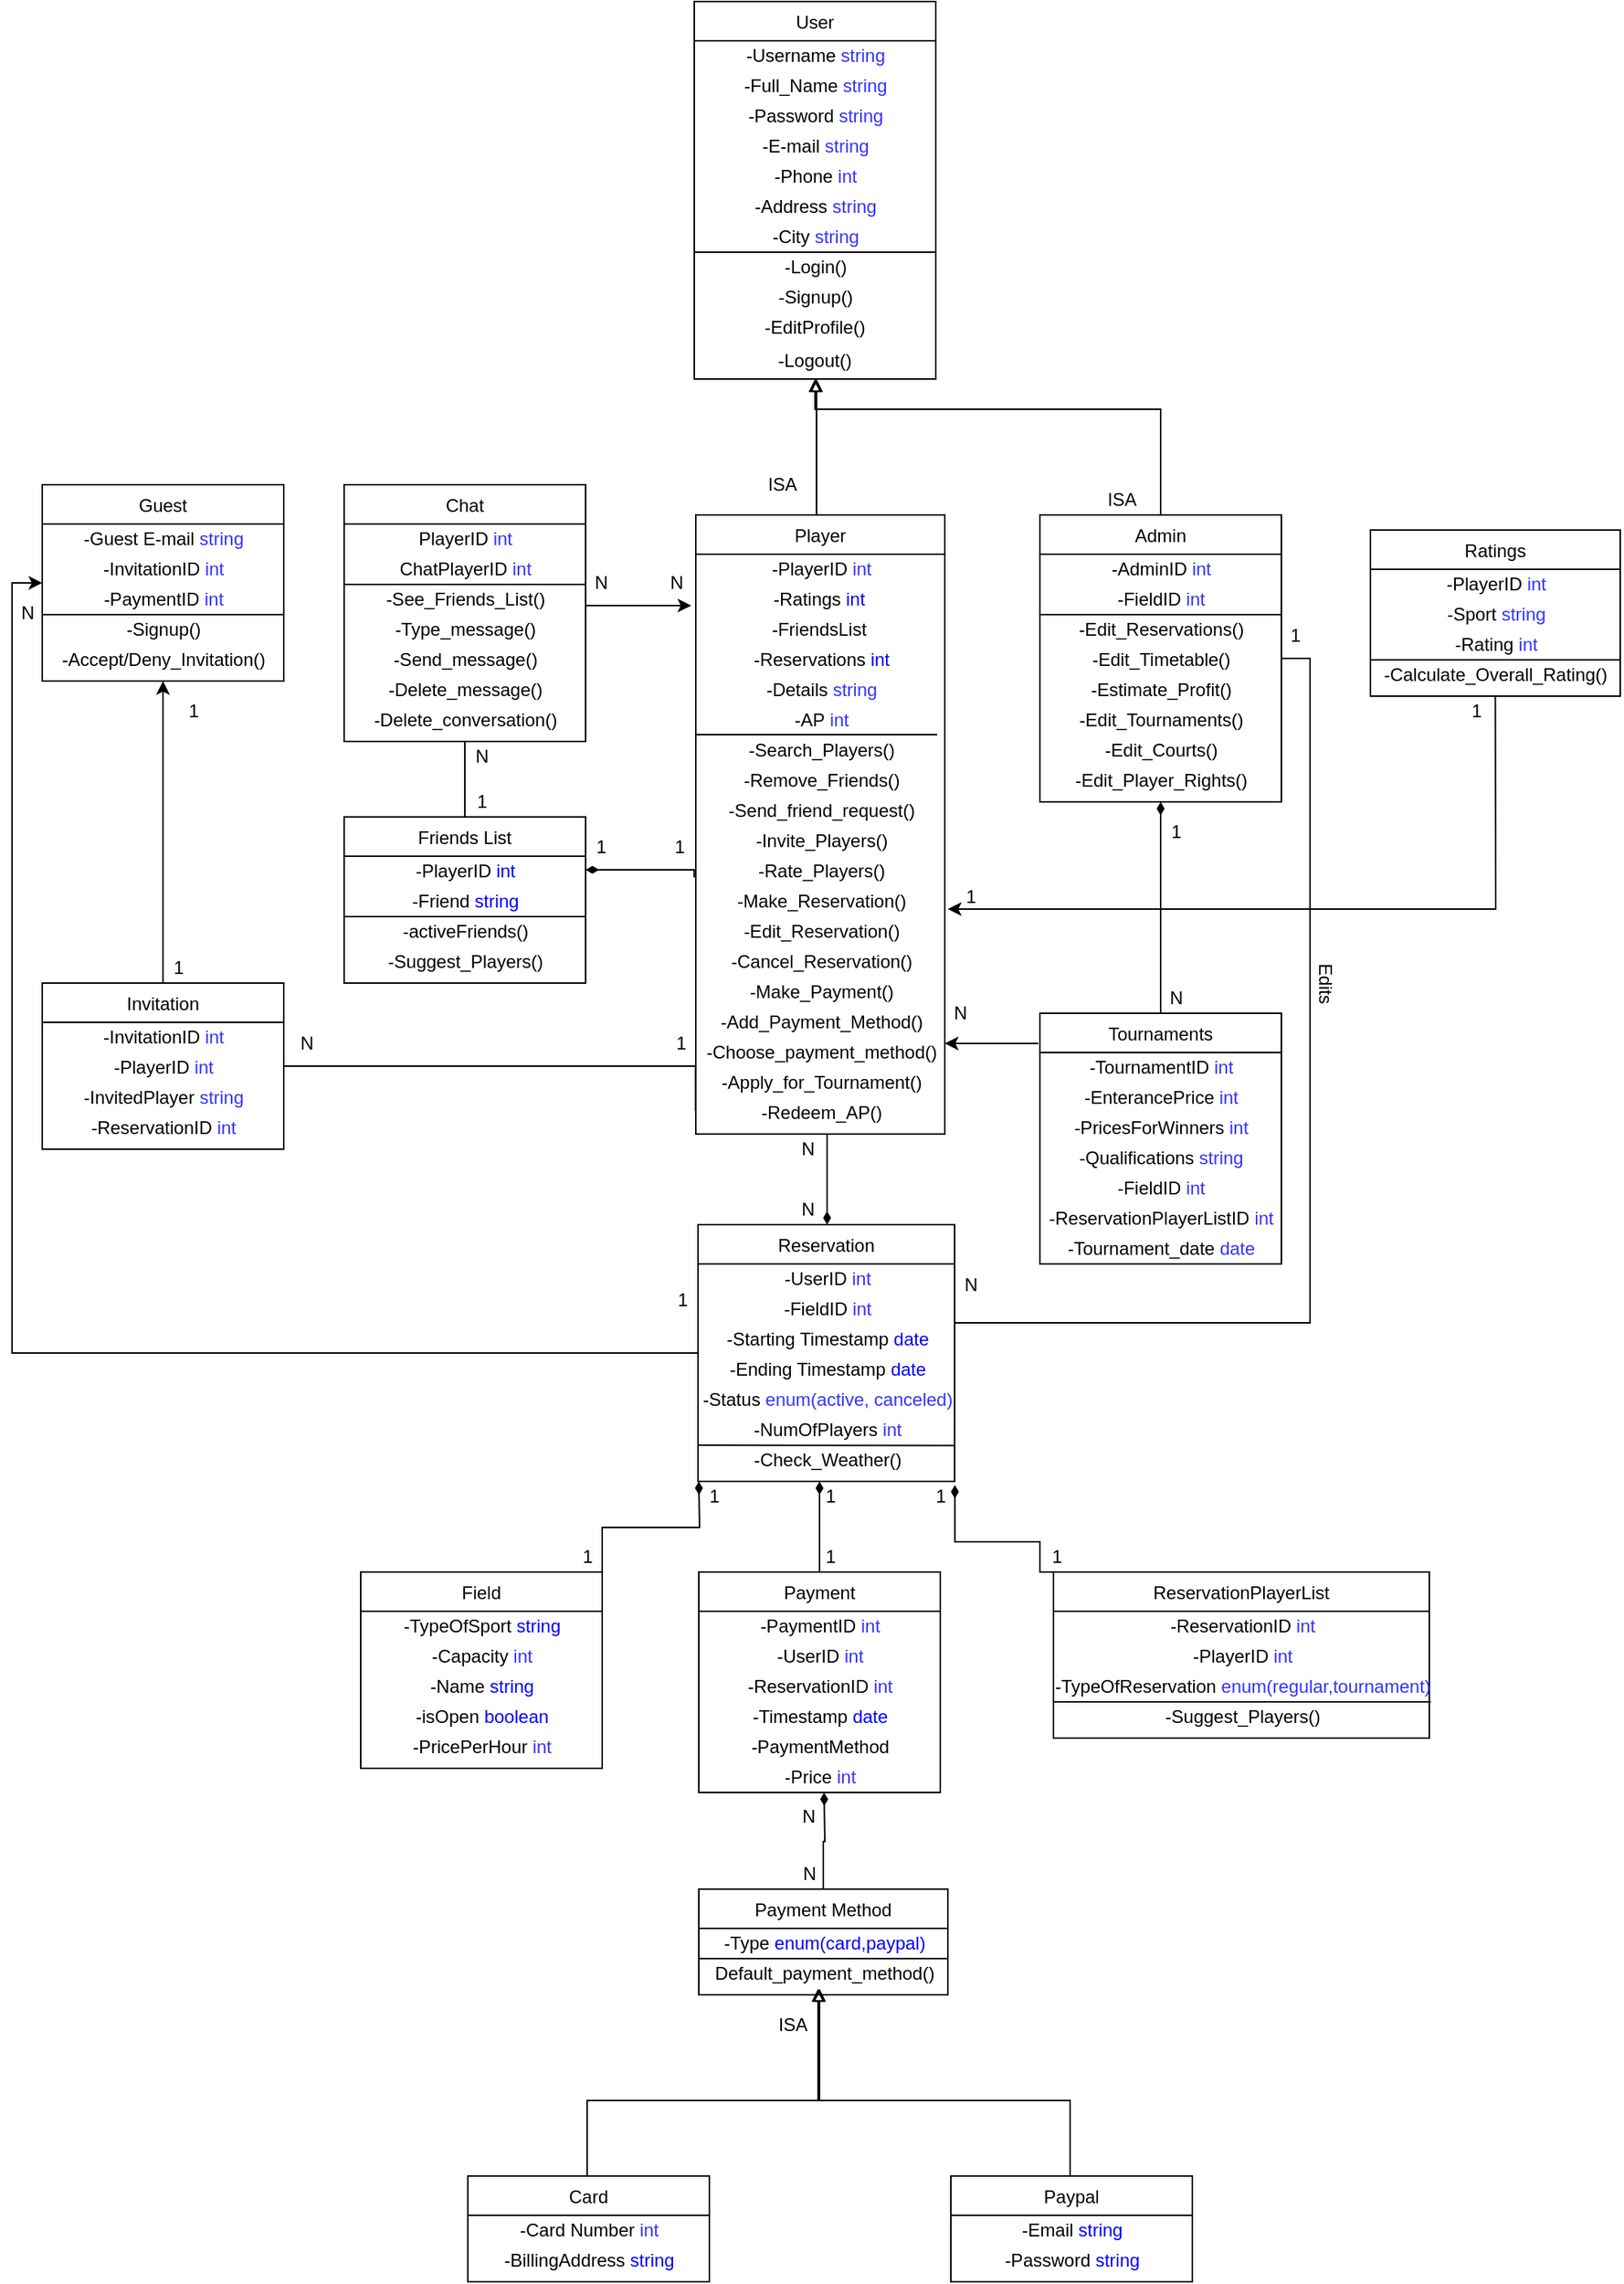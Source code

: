 <mxfile version="18.0.5" type="device"><diagram id="C5RBs43oDa-KdzZeNtuy" name="Page-1"><mxGraphModel dx="2307" dy="1287" grid="1" gridSize="10" guides="1" tooltips="1" connect="1" arrows="1" fold="1" page="1" pageScale="1" pageWidth="1200" pageHeight="1920" math="0" shadow="0"><root><mxCell id="WIyWlLk6GJQsqaUBKTNV-0"/><mxCell id="WIyWlLk6GJQsqaUBKTNV-1" parent="WIyWlLk6GJQsqaUBKTNV-0"/><mxCell id="k-MsnZE7PEdnJg5FTgNm-0" value="User" style="swimlane;fontStyle=0;align=center;verticalAlign=top;childLayout=stackLayout;horizontal=1;startSize=26;horizontalStack=0;resizeParent=1;resizeLast=0;collapsible=1;marginBottom=0;rounded=0;shadow=0;strokeWidth=1;" parent="WIyWlLk6GJQsqaUBKTNV-1" vertex="1"><mxGeometry x="542" y="40" width="160" height="250" as="geometry"><mxRectangle x="543" y="100" width="160" height="26" as="alternateBounds"/></mxGeometry></mxCell><mxCell id="yP_NnspiFAQarb530NTF-42" value="-Username &lt;font color=&quot;#3333ff&quot;&gt;string&lt;/font&gt;" style="text;html=1;align=center;verticalAlign=middle;resizable=0;points=[];autosize=1;strokeColor=none;fillColor=none;" parent="k-MsnZE7PEdnJg5FTgNm-0" vertex="1"><mxGeometry y="26" width="160" height="20" as="geometry"/></mxCell><mxCell id="EJ1Ns0ToYKYGJLM0cgNv-23" value="&lt;font color=&quot;#000000&quot;&gt;-Full_Name &lt;/font&gt;string" style="text;html=1;align=center;verticalAlign=middle;resizable=0;points=[];autosize=1;strokeColor=none;fillColor=none;fontColor=#3333FF;" vertex="1" parent="k-MsnZE7PEdnJg5FTgNm-0"><mxGeometry y="46" width="160" height="20" as="geometry"/></mxCell><mxCell id="yP_NnspiFAQarb530NTF-44" value="-Password&amp;nbsp;&lt;span style=&quot;color: rgb(51, 51, 255);&quot;&gt;string&lt;/span&gt;" style="text;html=1;align=center;verticalAlign=middle;resizable=0;points=[];autosize=1;strokeColor=none;fillColor=none;" parent="k-MsnZE7PEdnJg5FTgNm-0" vertex="1"><mxGeometry y="66" width="160" height="20" as="geometry"/></mxCell><mxCell id="yP_NnspiFAQarb530NTF-43" value="-E-mail&amp;nbsp;&lt;span style=&quot;color: rgb(51, 51, 255);&quot;&gt;string&lt;/span&gt;" style="text;html=1;align=center;verticalAlign=middle;resizable=0;points=[];autosize=1;strokeColor=none;fillColor=none;" parent="k-MsnZE7PEdnJg5FTgNm-0" vertex="1"><mxGeometry y="86" width="160" height="20" as="geometry"/></mxCell><mxCell id="yP_NnspiFAQarb530NTF-45" value="-Phone &lt;font color=&quot;#3333ff&quot;&gt;int&lt;/font&gt;" style="text;html=1;align=center;verticalAlign=middle;resizable=0;points=[];autosize=1;strokeColor=none;fillColor=none;" parent="k-MsnZE7PEdnJg5FTgNm-0" vertex="1"><mxGeometry y="106" width="160" height="20" as="geometry"/></mxCell><mxCell id="yP_NnspiFAQarb530NTF-46" value="-Address&amp;nbsp;&lt;span style=&quot;color: rgb(51, 51, 255);&quot;&gt;string&lt;/span&gt;" style="text;html=1;align=center;verticalAlign=middle;resizable=0;points=[];autosize=1;strokeColor=none;fillColor=none;" parent="k-MsnZE7PEdnJg5FTgNm-0" vertex="1"><mxGeometry y="126" width="160" height="20" as="geometry"/></mxCell><mxCell id="yP_NnspiFAQarb530NTF-47" value="-City&amp;nbsp;&lt;span style=&quot;color: rgb(51, 51, 255);&quot;&gt;string&lt;/span&gt;" style="text;html=1;align=center;verticalAlign=middle;resizable=0;points=[];autosize=1;strokeColor=none;fillColor=none;" parent="k-MsnZE7PEdnJg5FTgNm-0" vertex="1"><mxGeometry y="146" width="160" height="20" as="geometry"/></mxCell><mxCell id="wYmvCqD5lUUqNBaBH6pw-2" value="" style="endArrow=none;html=1;rounded=0;entryX=1;entryY=0.75;entryDx=0;entryDy=0;exitX=0;exitY=0.75;exitDx=0;exitDy=0;" parent="k-MsnZE7PEdnJg5FTgNm-0" edge="1"><mxGeometry width="50" height="50" relative="1" as="geometry"><mxPoint y="166" as="sourcePoint"/><mxPoint x="160" y="166" as="targetPoint"/></mxGeometry></mxCell><mxCell id="wYmvCqD5lUUqNBaBH6pw-4" value="-Login()" style="text;html=1;align=center;verticalAlign=middle;resizable=0;points=[];autosize=1;strokeColor=none;fillColor=none;fontColor=#000000;" parent="k-MsnZE7PEdnJg5FTgNm-0" vertex="1"><mxGeometry y="166" width="160" height="20" as="geometry"/></mxCell><mxCell id="wYmvCqD5lUUqNBaBH6pw-3" value="-Signup()" style="text;html=1;align=center;verticalAlign=middle;resizable=0;points=[];autosize=1;strokeColor=none;fillColor=none;" parent="k-MsnZE7PEdnJg5FTgNm-0" vertex="1"><mxGeometry y="186" width="160" height="20" as="geometry"/></mxCell><mxCell id="TNSP2HmYWBNq0mRCKPcZ-2" value="-EditProfile()" style="text;html=1;strokeColor=none;fillColor=none;align=center;verticalAlign=middle;whiteSpace=wrap;rounded=0;" parent="k-MsnZE7PEdnJg5FTgNm-0" vertex="1"><mxGeometry y="206" width="160" height="20" as="geometry"/></mxCell><mxCell id="TNSP2HmYWBNq0mRCKPcZ-0" value="-Logout()" style="text;html=1;strokeColor=none;fillColor=none;align=center;verticalAlign=middle;whiteSpace=wrap;rounded=0;" parent="k-MsnZE7PEdnJg5FTgNm-0" vertex="1"><mxGeometry y="226" width="160" height="24" as="geometry"/></mxCell><mxCell id="k-MsnZE7PEdnJg5FTgNm-18" style="edgeStyle=orthogonalEdgeStyle;rounded=0;orthogonalLoop=1;jettySize=auto;html=1;exitX=0.5;exitY=0;exitDx=0;exitDy=0;endArrow=block;endFill=0;" parent="WIyWlLk6GJQsqaUBKTNV-1" source="k-MsnZE7PEdnJg5FTgNm-6" edge="1"><mxGeometry relative="1" as="geometry"><Array as="points"><mxPoint x="850" y="310"/><mxPoint x="624" y="310"/></Array><mxPoint x="622" y="290" as="targetPoint"/></mxGeometry></mxCell><mxCell id="k-MsnZE7PEdnJg5FTgNm-6" value="Admin" style="swimlane;fontStyle=0;align=center;verticalAlign=top;childLayout=stackLayout;horizontal=1;startSize=26;horizontalStack=0;resizeParent=1;resizeLast=0;collapsible=1;marginBottom=0;rounded=0;shadow=0;strokeWidth=1;" parent="WIyWlLk6GJQsqaUBKTNV-1" vertex="1"><mxGeometry x="771" y="380" width="160" height="190" as="geometry"><mxRectangle x="130" y="380" width="160" height="26" as="alternateBounds"/></mxGeometry></mxCell><mxCell id="yP_NnspiFAQarb530NTF-66" value="-AdminID&amp;nbsp;&lt;span style=&quot;color: rgb(51, 51, 255);&quot;&gt;int&lt;/span&gt;" style="text;html=1;align=center;verticalAlign=middle;resizable=0;points=[];autosize=1;strokeColor=none;fillColor=none;" parent="k-MsnZE7PEdnJg5FTgNm-6" vertex="1"><mxGeometry y="26" width="160" height="20" as="geometry"/></mxCell><mxCell id="yP_NnspiFAQarb530NTF-51" value="-FieldID&amp;nbsp;&lt;span style=&quot;color: rgb(51, 51, 255);&quot;&gt;int&lt;/span&gt;" style="text;html=1;align=center;verticalAlign=middle;resizable=0;points=[];autosize=1;strokeColor=none;fillColor=none;" parent="k-MsnZE7PEdnJg5FTgNm-6" vertex="1"><mxGeometry y="46" width="160" height="20" as="geometry"/></mxCell><mxCell id="8N1jwDELdcc-juzOkwiX-27" value="" style="endArrow=none;html=1;rounded=0;entryX=1;entryY=0.75;entryDx=0;entryDy=0;exitX=0;exitY=0.75;exitDx=0;exitDy=0;" parent="k-MsnZE7PEdnJg5FTgNm-6" edge="1"><mxGeometry width="50" height="50" relative="1" as="geometry"><mxPoint y="66" as="sourcePoint"/><mxPoint x="160" y="66" as="targetPoint"/></mxGeometry></mxCell><mxCell id="8N1jwDELdcc-juzOkwiX-28" value="-Edit_Reservations()" style="text;html=1;align=center;verticalAlign=middle;resizable=0;points=[];autosize=1;strokeColor=none;fillColor=none;" parent="k-MsnZE7PEdnJg5FTgNm-6" vertex="1"><mxGeometry y="66" width="160" height="20" as="geometry"/></mxCell><mxCell id="8N1jwDELdcc-juzOkwiX-29" value="-Edit_Timetable()" style="text;html=1;align=center;verticalAlign=middle;resizable=0;points=[];autosize=1;strokeColor=none;fillColor=none;" parent="k-MsnZE7PEdnJg5FTgNm-6" vertex="1"><mxGeometry y="86" width="160" height="20" as="geometry"/></mxCell><mxCell id="8N1jwDELdcc-juzOkwiX-30" value="-Estimate_Profit()" style="text;html=1;align=center;verticalAlign=middle;resizable=0;points=[];autosize=1;strokeColor=none;fillColor=none;" parent="k-MsnZE7PEdnJg5FTgNm-6" vertex="1"><mxGeometry y="106" width="160" height="20" as="geometry"/></mxCell><mxCell id="8N1jwDELdcc-juzOkwiX-35" value="-Edit_Tournaments()" style="text;html=1;align=center;verticalAlign=middle;resizable=0;points=[];autosize=1;strokeColor=none;fillColor=none;" parent="k-MsnZE7PEdnJg5FTgNm-6" vertex="1"><mxGeometry y="126" width="160" height="20" as="geometry"/></mxCell><mxCell id="8N1jwDELdcc-juzOkwiX-36" value="-Edit_Courts()" style="text;html=1;align=center;verticalAlign=middle;resizable=0;points=[];autosize=1;strokeColor=none;fillColor=none;" parent="k-MsnZE7PEdnJg5FTgNm-6" vertex="1"><mxGeometry y="146" width="160" height="20" as="geometry"/></mxCell><mxCell id="8N1jwDELdcc-juzOkwiX-37" value="-Edit_Player_Rights()" style="text;html=1;align=center;verticalAlign=middle;resizable=0;points=[];autosize=1;strokeColor=none;fillColor=none;" parent="k-MsnZE7PEdnJg5FTgNm-6" vertex="1"><mxGeometry y="166" width="160" height="20" as="geometry"/></mxCell><mxCell id="k-MsnZE7PEdnJg5FTgNm-7" value="Guest" style="swimlane;fontStyle=0;align=center;verticalAlign=top;childLayout=stackLayout;horizontal=1;startSize=26;horizontalStack=0;resizeParent=1;resizeLast=0;collapsible=1;marginBottom=0;rounded=0;shadow=0;strokeWidth=1;" parent="WIyWlLk6GJQsqaUBKTNV-1" vertex="1"><mxGeometry x="110" y="360" width="160" height="130" as="geometry"><mxRectangle x="130" y="380" width="160" height="26" as="alternateBounds"/></mxGeometry></mxCell><mxCell id="yP_NnspiFAQarb530NTF-50" value="-Guest E-mail&amp;nbsp;&lt;span style=&quot;color: rgb(51, 51, 255);&quot;&gt;string&lt;/span&gt;" style="text;html=1;align=center;verticalAlign=middle;resizable=0;points=[];autosize=1;strokeColor=none;fillColor=none;" parent="k-MsnZE7PEdnJg5FTgNm-7" vertex="1"><mxGeometry y="26" width="160" height="20" as="geometry"/></mxCell><mxCell id="yP_NnspiFAQarb530NTF-8" value="-InvitationID&amp;nbsp;&lt;span style=&quot;color: rgb(51, 51, 255);&quot;&gt;int&lt;/span&gt;" style="text;html=1;align=center;verticalAlign=middle;resizable=0;points=[];autosize=1;strokeColor=none;fillColor=none;" parent="k-MsnZE7PEdnJg5FTgNm-7" vertex="1"><mxGeometry y="46" width="160" height="20" as="geometry"/></mxCell><mxCell id="8N1jwDELdcc-juzOkwiX-23" value="" style="endArrow=none;html=1;rounded=0;entryX=1;entryY=0.75;entryDx=0;entryDy=0;exitX=0;exitY=0.75;exitDx=0;exitDy=0;" parent="k-MsnZE7PEdnJg5FTgNm-7" edge="1"><mxGeometry width="50" height="50" relative="1" as="geometry"><mxPoint y="86" as="sourcePoint"/><mxPoint x="160" y="86" as="targetPoint"/></mxGeometry></mxCell><mxCell id="yP_NnspiFAQarb530NTF-9" value="-PaymentID&amp;nbsp;&lt;span style=&quot;color: rgb(51, 51, 255);&quot;&gt;int&lt;/span&gt;" style="text;html=1;align=center;verticalAlign=middle;resizable=0;points=[];autosize=1;strokeColor=none;fillColor=none;" parent="k-MsnZE7PEdnJg5FTgNm-7" vertex="1"><mxGeometry y="66" width="160" height="20" as="geometry"/></mxCell><mxCell id="8N1jwDELdcc-juzOkwiX-24" value="-Signup()" style="text;html=1;align=center;verticalAlign=middle;resizable=0;points=[];autosize=1;strokeColor=none;fillColor=none;" parent="k-MsnZE7PEdnJg5FTgNm-7" vertex="1"><mxGeometry y="86" width="160" height="20" as="geometry"/></mxCell><mxCell id="8N1jwDELdcc-juzOkwiX-25" value="-Accept/Deny_Invitation()" style="text;html=1;align=center;verticalAlign=middle;resizable=0;points=[];autosize=1;strokeColor=none;fillColor=none;" parent="k-MsnZE7PEdnJg5FTgNm-7" vertex="1"><mxGeometry y="106" width="160" height="20" as="geometry"/></mxCell><mxCell id="k-MsnZE7PEdnJg5FTgNm-17" style="edgeStyle=orthogonalEdgeStyle;rounded=0;orthogonalLoop=1;jettySize=auto;html=1;exitX=0.5;exitY=0;exitDx=0;exitDy=0;endArrow=block;endFill=0;" parent="WIyWlLk6GJQsqaUBKTNV-1" source="k-MsnZE7PEdnJg5FTgNm-8" edge="1"><mxGeometry relative="1" as="geometry"><mxPoint x="623" y="290" as="targetPoint"/><Array as="points"><mxPoint x="623" y="380"/></Array></mxGeometry></mxCell><mxCell id="YppdB2TCnbTvbDwxSE35-1" style="edgeStyle=orthogonalEdgeStyle;rounded=0;orthogonalLoop=1;jettySize=auto;html=1;exitX=0.5;exitY=1;exitDx=0;exitDy=0;endArrow=diamondThin;endFill=1;strokeWidth=1;" parent="WIyWlLk6GJQsqaUBKTNV-1" source="k-MsnZE7PEdnJg5FTgNm-8" target="k-MsnZE7PEdnJg5FTgNm-11" edge="1"><mxGeometry relative="1" as="geometry"><Array as="points"><mxPoint x="630" y="790"/></Array></mxGeometry></mxCell><mxCell id="k-MsnZE7PEdnJg5FTgNm-8" value="Player" style="swimlane;fontStyle=0;align=center;verticalAlign=top;childLayout=stackLayout;horizontal=1;startSize=26;horizontalStack=0;resizeParent=1;resizeLast=0;collapsible=1;marginBottom=0;rounded=0;shadow=0;strokeWidth=1;" parent="WIyWlLk6GJQsqaUBKTNV-1" vertex="1"><mxGeometry x="543" y="380" width="165" height="410" as="geometry"><mxRectangle x="130" y="380" width="160" height="26" as="alternateBounds"/></mxGeometry></mxCell><mxCell id="yP_NnspiFAQarb530NTF-48" value="-PlayerID&amp;nbsp;&lt;span style=&quot;color: rgb(51, 51, 255);&quot;&gt;int&lt;/span&gt;" style="text;html=1;align=center;verticalAlign=middle;resizable=0;points=[];autosize=1;strokeColor=none;fillColor=none;" parent="k-MsnZE7PEdnJg5FTgNm-8" vertex="1"><mxGeometry y="26" width="165" height="20" as="geometry"/></mxCell><mxCell id="yP_NnspiFAQarb530NTF-73" value="-Ratings &lt;font color=&quot;#0000ff&quot;&gt;int&amp;nbsp;&lt;/font&gt;" style="text;html=1;align=center;verticalAlign=middle;resizable=0;points=[];autosize=1;strokeColor=none;fillColor=none;" parent="k-MsnZE7PEdnJg5FTgNm-8" vertex="1"><mxGeometry y="46" width="165" height="20" as="geometry"/></mxCell><mxCell id="yP_NnspiFAQarb530NTF-74" value="-FriendsList&amp;nbsp;" style="text;html=1;align=center;verticalAlign=middle;resizable=0;points=[];autosize=1;strokeColor=none;fillColor=none;" parent="k-MsnZE7PEdnJg5FTgNm-8" vertex="1"><mxGeometry y="66" width="165" height="20" as="geometry"/></mxCell><mxCell id="yP_NnspiFAQarb530NTF-76" value="-Reservations &lt;font color=&quot;#0000ff&quot;&gt;int&lt;/font&gt;" style="text;html=1;align=center;verticalAlign=middle;resizable=0;points=[];autosize=1;strokeColor=none;fillColor=none;" parent="k-MsnZE7PEdnJg5FTgNm-8" vertex="1"><mxGeometry y="86" width="165" height="20" as="geometry"/></mxCell><mxCell id="EJ1Ns0ToYKYGJLM0cgNv-18" value="-Details &lt;font color=&quot;#3333ff&quot;&gt;string&lt;/font&gt;" style="text;html=1;align=center;verticalAlign=middle;resizable=0;points=[];autosize=1;strokeColor=none;fillColor=none;fontColor=#000000;" vertex="1" parent="k-MsnZE7PEdnJg5FTgNm-8"><mxGeometry y="106" width="165" height="20" as="geometry"/></mxCell><mxCell id="yP_NnspiFAQarb530NTF-75" value="-AP&amp;nbsp;&lt;span style=&quot;color: rgb(51, 51, 255);&quot;&gt;int&lt;/span&gt;" style="text;html=1;align=center;verticalAlign=middle;resizable=0;points=[];autosize=1;strokeColor=none;fillColor=none;" parent="k-MsnZE7PEdnJg5FTgNm-8" vertex="1"><mxGeometry y="126" width="165" height="20" as="geometry"/></mxCell><mxCell id="8N1jwDELdcc-juzOkwiX-4" value="" style="endArrow=none;html=1;rounded=0;entryX=1;entryY=0.75;entryDx=0;entryDy=0;exitX=0;exitY=0.75;exitDx=0;exitDy=0;" parent="k-MsnZE7PEdnJg5FTgNm-8" edge="1"><mxGeometry width="50" height="50" relative="1" as="geometry"><mxPoint y="145.49" as="sourcePoint"/><mxPoint x="160" y="145.49" as="targetPoint"/></mxGeometry></mxCell><mxCell id="8N1jwDELdcc-juzOkwiX-5" value="-Search_Players()" style="text;html=1;align=center;verticalAlign=middle;resizable=0;points=[];autosize=1;strokeColor=none;fillColor=none;" parent="k-MsnZE7PEdnJg5FTgNm-8" vertex="1"><mxGeometry y="146" width="165" height="20" as="geometry"/></mxCell><mxCell id="8N1jwDELdcc-juzOkwiX-7" value="-Remove_Friends()" style="text;html=1;align=center;verticalAlign=middle;resizable=0;points=[];autosize=1;strokeColor=none;fillColor=none;" parent="k-MsnZE7PEdnJg5FTgNm-8" vertex="1"><mxGeometry y="166" width="165" height="20" as="geometry"/></mxCell><mxCell id="EJ1Ns0ToYKYGJLM0cgNv-24" value="&lt;font color=&quot;#000000&quot;&gt;-Send_friend_request()&lt;/font&gt;" style="text;html=1;align=center;verticalAlign=middle;resizable=0;points=[];autosize=1;strokeColor=none;fillColor=none;fontColor=#3333FF;" vertex="1" parent="k-MsnZE7PEdnJg5FTgNm-8"><mxGeometry y="186" width="165" height="20" as="geometry"/></mxCell><mxCell id="8N1jwDELdcc-juzOkwiX-8" value="-Invite_Players()" style="text;html=1;align=center;verticalAlign=middle;resizable=0;points=[];autosize=1;strokeColor=none;fillColor=none;" parent="k-MsnZE7PEdnJg5FTgNm-8" vertex="1"><mxGeometry y="206" width="165" height="20" as="geometry"/></mxCell><mxCell id="8N1jwDELdcc-juzOkwiX-15" value="-Rate_Players()" style="text;html=1;align=center;verticalAlign=middle;resizable=0;points=[];autosize=1;strokeColor=none;fillColor=none;" parent="k-MsnZE7PEdnJg5FTgNm-8" vertex="1"><mxGeometry y="226" width="165" height="20" as="geometry"/></mxCell><mxCell id="8N1jwDELdcc-juzOkwiX-9" value="-Make_Reservation()" style="text;html=1;align=center;verticalAlign=middle;resizable=0;points=[];autosize=1;strokeColor=none;fillColor=none;" parent="k-MsnZE7PEdnJg5FTgNm-8" vertex="1"><mxGeometry y="246" width="165" height="20" as="geometry"/></mxCell><mxCell id="8N1jwDELdcc-juzOkwiX-13" value="-Edit_Reservation()" style="text;html=1;align=center;verticalAlign=middle;resizable=0;points=[];autosize=1;strokeColor=none;fillColor=none;" parent="k-MsnZE7PEdnJg5FTgNm-8" vertex="1"><mxGeometry y="266" width="165" height="20" as="geometry"/></mxCell><mxCell id="8N1jwDELdcc-juzOkwiX-14" value="-Cancel_Reservation()" style="text;html=1;align=center;verticalAlign=middle;resizable=0;points=[];autosize=1;strokeColor=none;fillColor=none;" parent="k-MsnZE7PEdnJg5FTgNm-8" vertex="1"><mxGeometry y="286" width="165" height="20" as="geometry"/></mxCell><mxCell id="8N1jwDELdcc-juzOkwiX-10" value="-Make_Payment()" style="text;html=1;align=center;verticalAlign=middle;resizable=0;points=[];autosize=1;strokeColor=none;fillColor=none;" parent="k-MsnZE7PEdnJg5FTgNm-8" vertex="1"><mxGeometry y="306" width="165" height="20" as="geometry"/></mxCell><mxCell id="8N1jwDELdcc-juzOkwiX-12" value="-Add_Payment_Method()" style="text;html=1;align=center;verticalAlign=middle;resizable=0;points=[];autosize=1;strokeColor=none;fillColor=none;" parent="k-MsnZE7PEdnJg5FTgNm-8" vertex="1"><mxGeometry y="326" width="165" height="20" as="geometry"/></mxCell><mxCell id="EJ1Ns0ToYKYGJLM0cgNv-17" value="-Choose_payment_method()" style="text;html=1;align=center;verticalAlign=middle;resizable=0;points=[];autosize=1;strokeColor=none;fillColor=none;fontColor=#000000;" vertex="1" parent="k-MsnZE7PEdnJg5FTgNm-8"><mxGeometry y="346" width="165" height="20" as="geometry"/></mxCell><mxCell id="8N1jwDELdcc-juzOkwiX-16" value="-Apply_for_Tournament()" style="text;html=1;align=center;verticalAlign=middle;resizable=0;points=[];autosize=1;strokeColor=none;fillColor=none;" parent="k-MsnZE7PEdnJg5FTgNm-8" vertex="1"><mxGeometry y="366" width="165" height="20" as="geometry"/></mxCell><mxCell id="8N1jwDELdcc-juzOkwiX-18" value="-Redeem_AP()" style="text;html=1;align=center;verticalAlign=middle;resizable=0;points=[];autosize=1;strokeColor=none;fillColor=none;" parent="k-MsnZE7PEdnJg5FTgNm-8" vertex="1"><mxGeometry y="386" width="165" height="20" as="geometry"/></mxCell><mxCell id="k-MsnZE7PEdnJg5FTgNm-22" style="edgeStyle=orthogonalEdgeStyle;rounded=0;orthogonalLoop=1;jettySize=auto;html=1;exitX=0.5;exitY=0;exitDx=0;exitDy=0;entryX=0.5;entryY=1;entryDx=0;entryDy=0;endArrow=diamondThin;endFill=1;" parent="WIyWlLk6GJQsqaUBKTNV-1" source="k-MsnZE7PEdnJg5FTgNm-10" edge="1"><mxGeometry relative="1" as="geometry"><mxPoint x="625.0" y="1020" as="targetPoint"/></mxGeometry></mxCell><mxCell id="k-MsnZE7PEdnJg5FTgNm-10" value="Payment" style="swimlane;fontStyle=0;align=center;verticalAlign=top;childLayout=stackLayout;horizontal=1;startSize=26;horizontalStack=0;resizeParent=1;resizeLast=0;collapsible=1;marginBottom=0;rounded=0;shadow=0;strokeWidth=1;" parent="WIyWlLk6GJQsqaUBKTNV-1" vertex="1"><mxGeometry x="545" y="1080" width="160" height="146" as="geometry"><mxRectangle x="130" y="380" width="160" height="26" as="alternateBounds"/></mxGeometry></mxCell><mxCell id="yP_NnspiFAQarb530NTF-26" value="-PaymentID&amp;nbsp;&lt;span style=&quot;color: rgb(51, 51, 255);&quot;&gt;int&lt;/span&gt;" style="text;html=1;align=center;verticalAlign=middle;resizable=0;points=[];autosize=1;strokeColor=none;fillColor=none;" parent="k-MsnZE7PEdnJg5FTgNm-10" vertex="1"><mxGeometry y="26" width="160" height="20" as="geometry"/></mxCell><mxCell id="yP_NnspiFAQarb530NTF-27" value="-UserID&amp;nbsp;&lt;span style=&quot;color: rgb(51, 51, 255);&quot;&gt;int&lt;/span&gt;" style="text;html=1;align=center;verticalAlign=middle;resizable=0;points=[];autosize=1;strokeColor=none;fillColor=none;" parent="k-MsnZE7PEdnJg5FTgNm-10" vertex="1"><mxGeometry y="46" width="160" height="20" as="geometry"/></mxCell><mxCell id="yP_NnspiFAQarb530NTF-28" value="-ReservationID&amp;nbsp;&lt;span style=&quot;color: rgb(51, 51, 255);&quot;&gt;int&lt;/span&gt;" style="text;html=1;align=center;verticalAlign=middle;resizable=0;points=[];autosize=1;strokeColor=none;fillColor=none;" parent="k-MsnZE7PEdnJg5FTgNm-10" vertex="1"><mxGeometry y="66" width="160" height="20" as="geometry"/></mxCell><mxCell id="yP_NnspiFAQarb530NTF-29" value="-Timestamp &lt;font color=&quot;#0000ff&quot;&gt;date&lt;/font&gt;" style="text;html=1;align=center;verticalAlign=middle;resizable=0;points=[];autosize=1;strokeColor=none;fillColor=none;" parent="k-MsnZE7PEdnJg5FTgNm-10" vertex="1"><mxGeometry y="86" width="160" height="20" as="geometry"/></mxCell><mxCell id="yP_NnspiFAQarb530NTF-30" value="-PaymentMethod" style="text;html=1;align=center;verticalAlign=middle;resizable=0;points=[];autosize=1;strokeColor=none;fillColor=none;" parent="k-MsnZE7PEdnJg5FTgNm-10" vertex="1"><mxGeometry y="106" width="160" height="20" as="geometry"/></mxCell><mxCell id="yP_NnspiFAQarb530NTF-31" value="-Price&amp;nbsp;&lt;span style=&quot;color: rgb(51, 51, 255);&quot;&gt;int&lt;/span&gt;" style="text;html=1;align=center;verticalAlign=middle;resizable=0;points=[];autosize=1;strokeColor=none;fillColor=none;" parent="k-MsnZE7PEdnJg5FTgNm-10" vertex="1"><mxGeometry y="126" width="160" height="20" as="geometry"/></mxCell><mxCell id="k-MsnZE7PEdnJg5FTgNm-52" style="edgeStyle=orthogonalEdgeStyle;rounded=0;orthogonalLoop=1;jettySize=auto;html=1;exitX=1;exitY=0.5;exitDx=0;exitDy=0;entryX=1;entryY=0.5;entryDx=0;entryDy=0;endArrow=none;endFill=0;" parent="WIyWlLk6GJQsqaUBKTNV-1" source="k-MsnZE7PEdnJg5FTgNm-11" target="k-MsnZE7PEdnJg5FTgNm-6" edge="1"><mxGeometry relative="1" as="geometry"><Array as="points"><mxPoint x="950" y="915"/><mxPoint x="950" y="475"/></Array></mxGeometry></mxCell><mxCell id="k-MsnZE7PEdnJg5FTgNm-55" style="edgeStyle=orthogonalEdgeStyle;rounded=0;orthogonalLoop=1;jettySize=auto;html=1;exitX=0;exitY=0.5;exitDx=0;exitDy=0;entryX=0;entryY=0.5;entryDx=0;entryDy=0;" parent="WIyWlLk6GJQsqaUBKTNV-1" source="k-MsnZE7PEdnJg5FTgNm-11" target="k-MsnZE7PEdnJg5FTgNm-7" edge="1"><mxGeometry relative="1" as="geometry"/></mxCell><mxCell id="k-MsnZE7PEdnJg5FTgNm-11" value="Reservation" style="swimlane;fontStyle=0;align=center;verticalAlign=top;childLayout=stackLayout;horizontal=1;startSize=26;horizontalStack=0;resizeParent=1;resizeLast=0;collapsible=1;marginBottom=0;rounded=0;shadow=0;strokeWidth=1;" parent="WIyWlLk6GJQsqaUBKTNV-1" vertex="1"><mxGeometry x="544.5" y="850" width="170" height="170" as="geometry"><mxRectangle x="130" y="380" width="160" height="26" as="alternateBounds"/></mxGeometry></mxCell><mxCell id="yP_NnspiFAQarb530NTF-11" value="-UserID&amp;nbsp;&lt;span style=&quot;color: rgb(51, 51, 255);&quot;&gt;int&lt;/span&gt;" style="text;html=1;align=center;verticalAlign=middle;resizable=0;points=[];autosize=1;strokeColor=none;fillColor=none;" parent="k-MsnZE7PEdnJg5FTgNm-11" vertex="1"><mxGeometry y="26" width="170" height="20" as="geometry"/></mxCell><mxCell id="yP_NnspiFAQarb530NTF-12" value="-FieldID&amp;nbsp;&lt;span style=&quot;color: rgb(51, 51, 255);&quot;&gt;int&lt;/span&gt;" style="text;html=1;align=center;verticalAlign=middle;resizable=0;points=[];autosize=1;strokeColor=none;fillColor=none;" parent="k-MsnZE7PEdnJg5FTgNm-11" vertex="1"><mxGeometry y="46" width="170" height="20" as="geometry"/></mxCell><mxCell id="yP_NnspiFAQarb530NTF-13" value="-Starting Timestamp &lt;font color=&quot;#0000ff&quot;&gt;date&lt;/font&gt;" style="text;html=1;align=center;verticalAlign=middle;resizable=0;points=[];autosize=1;strokeColor=none;fillColor=none;" parent="k-MsnZE7PEdnJg5FTgNm-11" vertex="1"><mxGeometry y="66" width="170" height="20" as="geometry"/></mxCell><mxCell id="yP_NnspiFAQarb530NTF-14" value="-Ending Timestamp &lt;font color=&quot;#0000ff&quot;&gt;date&lt;/font&gt;" style="text;html=1;align=center;verticalAlign=middle;resizable=0;points=[];autosize=1;strokeColor=none;fillColor=none;" parent="k-MsnZE7PEdnJg5FTgNm-11" vertex="1"><mxGeometry y="86" width="170" height="20" as="geometry"/></mxCell><mxCell id="yP_NnspiFAQarb530NTF-15" value="-Status &lt;font color=&quot;#3333ff&quot;&gt;enum(active, canceled)&lt;/font&gt;" style="text;html=1;align=center;verticalAlign=middle;resizable=0;points=[];autosize=1;strokeColor=none;fillColor=none;" parent="k-MsnZE7PEdnJg5FTgNm-11" vertex="1"><mxGeometry y="106" width="170" height="20" as="geometry"/></mxCell><mxCell id="8N1jwDELdcc-juzOkwiX-38" value="" style="endArrow=none;html=1;rounded=0;entryX=0.997;entryY=1.014;entryDx=0;entryDy=0;exitX=0;exitY=0.75;exitDx=0;exitDy=0;entryPerimeter=0;" parent="k-MsnZE7PEdnJg5FTgNm-11" edge="1" target="yP_NnspiFAQarb530NTF-16"><mxGeometry width="50" height="50" relative="1" as="geometry"><mxPoint y="146" as="sourcePoint"/><mxPoint x="160" y="146" as="targetPoint"/></mxGeometry></mxCell><mxCell id="yP_NnspiFAQarb530NTF-16" value="-NumOfPlayers&amp;nbsp;&lt;span style=&quot;color: rgb(51, 51, 255);&quot;&gt;int&lt;/span&gt;" style="text;html=1;align=center;verticalAlign=middle;resizable=0;points=[];autosize=1;strokeColor=none;fillColor=none;" parent="k-MsnZE7PEdnJg5FTgNm-11" vertex="1"><mxGeometry y="126" width="170" height="20" as="geometry"/></mxCell><mxCell id="8N1jwDELdcc-juzOkwiX-39" value="-Check_Weather()" style="text;html=1;align=center;verticalAlign=middle;resizable=0;points=[];autosize=1;strokeColor=none;fillColor=none;" parent="k-MsnZE7PEdnJg5FTgNm-11" vertex="1"><mxGeometry y="146" width="170" height="20" as="geometry"/></mxCell><mxCell id="k-MsnZE7PEdnJg5FTgNm-41" style="edgeStyle=orthogonalEdgeStyle;rounded=0;orthogonalLoop=1;jettySize=auto;html=1;exitX=1;exitY=0;exitDx=0;exitDy=0;entryX=0;entryY=1;entryDx=0;entryDy=0;endArrow=diamondThin;endFill=1;strokeWidth=1;" parent="WIyWlLk6GJQsqaUBKTNV-1" source="k-MsnZE7PEdnJg5FTgNm-12" edge="1"><mxGeometry relative="1" as="geometry"><mxPoint x="545.0" y="1020" as="targetPoint"/></mxGeometry></mxCell><mxCell id="k-MsnZE7PEdnJg5FTgNm-12" value="Field" style="swimlane;fontStyle=0;align=center;verticalAlign=top;childLayout=stackLayout;horizontal=1;startSize=26;horizontalStack=0;resizeParent=1;resizeLast=0;collapsible=1;marginBottom=0;rounded=0;shadow=0;strokeWidth=1;" parent="WIyWlLk6GJQsqaUBKTNV-1" vertex="1"><mxGeometry x="321" y="1080" width="160" height="130" as="geometry"><mxRectangle x="130" y="380" width="160" height="26" as="alternateBounds"/></mxGeometry></mxCell><mxCell id="yP_NnspiFAQarb530NTF-17" value="-TypeOfSport&amp;nbsp;&lt;font color=&quot;#0000ff&quot;&gt;string&lt;/font&gt;" style="text;html=1;align=center;verticalAlign=middle;resizable=0;points=[];autosize=1;strokeColor=none;fillColor=none;" parent="k-MsnZE7PEdnJg5FTgNm-12" vertex="1"><mxGeometry y="26" width="160" height="20" as="geometry"/></mxCell><mxCell id="yP_NnspiFAQarb530NTF-18" value="-Capacity&amp;nbsp;&lt;span style=&quot;color: rgb(51, 51, 255);&quot;&gt;int&lt;/span&gt;" style="text;html=1;align=center;verticalAlign=middle;resizable=0;points=[];autosize=1;strokeColor=none;fillColor=none;" parent="k-MsnZE7PEdnJg5FTgNm-12" vertex="1"><mxGeometry y="46" width="160" height="20" as="geometry"/></mxCell><mxCell id="yP_NnspiFAQarb530NTF-19" value="-Name &lt;font color=&quot;#0000ff&quot;&gt;string&lt;/font&gt;" style="text;html=1;align=center;verticalAlign=middle;resizable=0;points=[];autosize=1;strokeColor=none;fillColor=none;" parent="k-MsnZE7PEdnJg5FTgNm-12" vertex="1"><mxGeometry y="66" width="160" height="20" as="geometry"/></mxCell><mxCell id="yP_NnspiFAQarb530NTF-20" value="-isOpen &lt;font color=&quot;#0000ff&quot;&gt;boolean&lt;/font&gt;" style="text;html=1;align=center;verticalAlign=middle;resizable=0;points=[];autosize=1;strokeColor=none;fillColor=none;" parent="k-MsnZE7PEdnJg5FTgNm-12" vertex="1"><mxGeometry y="86" width="160" height="20" as="geometry"/></mxCell><mxCell id="yP_NnspiFAQarb530NTF-21" value="-PricePerHour&amp;nbsp;&lt;span style=&quot;color: rgb(51, 51, 255);&quot;&gt;int&lt;/span&gt;" style="text;html=1;align=center;verticalAlign=middle;resizable=0;points=[];autosize=1;strokeColor=none;fillColor=none;" parent="k-MsnZE7PEdnJg5FTgNm-12" vertex="1"><mxGeometry y="106" width="160" height="20" as="geometry"/></mxCell><mxCell id="k-MsnZE7PEdnJg5FTgNm-64" style="edgeStyle=orthogonalEdgeStyle;rounded=0;orthogonalLoop=1;jettySize=auto;html=1;exitX=0;exitY=0;exitDx=0;exitDy=0;entryX=1.001;entryY=1.321;entryDx=0;entryDy=0;endArrow=diamondThin;endFill=1;entryPerimeter=0;" parent="WIyWlLk6GJQsqaUBKTNV-1" source="k-MsnZE7PEdnJg5FTgNm-13" target="8N1jwDELdcc-juzOkwiX-39" edge="1"><mxGeometry relative="1" as="geometry"><Array as="points"><mxPoint x="771" y="1060"/><mxPoint x="715" y="1060"/></Array><mxPoint x="705.0" y="1020" as="targetPoint"/></mxGeometry></mxCell><mxCell id="k-MsnZE7PEdnJg5FTgNm-13" value="ReservationPlayerList" style="swimlane;fontStyle=0;align=center;verticalAlign=top;childLayout=stackLayout;horizontal=1;startSize=26;horizontalStack=0;resizeParent=1;resizeLast=0;collapsible=1;marginBottom=0;rounded=0;shadow=0;strokeWidth=1;" parent="WIyWlLk6GJQsqaUBKTNV-1" vertex="1"><mxGeometry x="780" y="1080" width="249" height="110" as="geometry"><mxRectangle x="130" y="380" width="160" height="26" as="alternateBounds"/></mxGeometry></mxCell><mxCell id="yP_NnspiFAQarb530NTF-63" value="-ReservationID&amp;nbsp;&lt;span style=&quot;color: rgb(51, 51, 255);&quot;&gt;int&lt;/span&gt;" style="text;html=1;align=center;verticalAlign=middle;resizable=0;points=[];autosize=1;strokeColor=none;fillColor=none;" parent="k-MsnZE7PEdnJg5FTgNm-13" vertex="1"><mxGeometry y="26" width="249" height="20" as="geometry"/></mxCell><mxCell id="TNSP2HmYWBNq0mRCKPcZ-23" value="" style="endArrow=none;html=1;rounded=0;fontColor=#000000;" parent="k-MsnZE7PEdnJg5FTgNm-13" edge="1"><mxGeometry width="50" height="50" relative="1" as="geometry"><mxPoint x="160" y="86" as="sourcePoint"/><mxPoint x="250" y="86" as="targetPoint"/></mxGeometry></mxCell><mxCell id="yP_NnspiFAQarb530NTF-64" value="-PlayerID&amp;nbsp;&lt;span style=&quot;color: rgb(51, 51, 255);&quot;&gt;int&lt;/span&gt;" style="text;html=1;align=center;verticalAlign=middle;resizable=0;points=[];autosize=1;strokeColor=none;fillColor=none;" parent="k-MsnZE7PEdnJg5FTgNm-13" vertex="1"><mxGeometry y="46" width="249" height="20" as="geometry"/></mxCell><mxCell id="yP_NnspiFAQarb530NTF-65" value="-TypeOfReservation &lt;font color=&quot;#3333ff&quot;&gt;enum(regular,tournament)&lt;/font&gt;" style="text;html=1;align=center;verticalAlign=middle;resizable=0;points=[];autosize=1;strokeColor=none;fillColor=none;" parent="k-MsnZE7PEdnJg5FTgNm-13" vertex="1"><mxGeometry y="66" width="249" height="20" as="geometry"/></mxCell><mxCell id="8N1jwDELdcc-juzOkwiX-22" value="" style="endArrow=none;html=1;rounded=0;entryX=1;entryY=0.75;entryDx=0;entryDy=0;exitX=0;exitY=0.75;exitDx=0;exitDy=0;" parent="k-MsnZE7PEdnJg5FTgNm-13" edge="1"><mxGeometry width="50" height="50" relative="1" as="geometry"><mxPoint y="86" as="sourcePoint"/><mxPoint x="160" y="86" as="targetPoint"/></mxGeometry></mxCell><mxCell id="8N1jwDELdcc-juzOkwiX-21" value="-Suggest_Players()" style="text;html=1;align=center;verticalAlign=middle;resizable=0;points=[];autosize=1;strokeColor=none;fillColor=none;" parent="k-MsnZE7PEdnJg5FTgNm-13" vertex="1"><mxGeometry y="86" width="249" height="20" as="geometry"/></mxCell><mxCell id="k-MsnZE7PEdnJg5FTgNm-35" style="edgeStyle=orthogonalEdgeStyle;rounded=0;orthogonalLoop=1;jettySize=auto;html=1;exitX=0.5;exitY=0;exitDx=0;exitDy=0;entryX=0.5;entryY=1;entryDx=0;entryDy=0;" parent="WIyWlLk6GJQsqaUBKTNV-1" source="k-MsnZE7PEdnJg5FTgNm-14" target="k-MsnZE7PEdnJg5FTgNm-7" edge="1"><mxGeometry relative="1" as="geometry"/></mxCell><mxCell id="k-MsnZE7PEdnJg5FTgNm-36" style="edgeStyle=orthogonalEdgeStyle;rounded=0;orthogonalLoop=1;jettySize=auto;html=1;exitX=1;exitY=0;exitDx=0;exitDy=0;entryX=-0.001;entryY=0.425;entryDx=0;entryDy=0;endArrow=none;endFill=0;entryPerimeter=0;" parent="WIyWlLk6GJQsqaUBKTNV-1" source="k-MsnZE7PEdnJg5FTgNm-14" target="8N1jwDELdcc-juzOkwiX-18" edge="1"><mxGeometry relative="1" as="geometry"><Array as="points"><mxPoint x="270" y="745"/><mxPoint x="543" y="745"/></Array></mxGeometry></mxCell><mxCell id="k-MsnZE7PEdnJg5FTgNm-14" value="Invitation" style="swimlane;fontStyle=0;align=center;verticalAlign=top;childLayout=stackLayout;horizontal=1;startSize=26;horizontalStack=0;resizeParent=1;resizeLast=0;collapsible=1;marginBottom=0;rounded=0;shadow=0;strokeWidth=1;" parent="WIyWlLk6GJQsqaUBKTNV-1" vertex="1"><mxGeometry x="110" y="690" width="160" height="110" as="geometry"><mxRectangle x="130" y="380" width="160" height="26" as="alternateBounds"/></mxGeometry></mxCell><mxCell id="yP_NnspiFAQarb530NTF-55" value="-InvitationID&amp;nbsp;&lt;span style=&quot;color: rgb(51, 51, 255);&quot;&gt;int&lt;/span&gt;" style="text;html=1;align=center;verticalAlign=middle;resizable=0;points=[];autosize=1;strokeColor=none;fillColor=none;" parent="k-MsnZE7PEdnJg5FTgNm-14" vertex="1"><mxGeometry y="26" width="160" height="20" as="geometry"/></mxCell><mxCell id="yP_NnspiFAQarb530NTF-22" value="-PlayerID&amp;nbsp;&lt;span style=&quot;color: rgb(51, 51, 255);&quot;&gt;int&lt;/span&gt;" style="text;html=1;align=center;verticalAlign=middle;resizable=0;points=[];autosize=1;strokeColor=none;fillColor=none;" parent="k-MsnZE7PEdnJg5FTgNm-14" vertex="1"><mxGeometry y="46" width="160" height="20" as="geometry"/></mxCell><mxCell id="yP_NnspiFAQarb530NTF-56" value="-InvitedPlayer&amp;nbsp;&lt;span style=&quot;color: rgb(51, 51, 255);&quot;&gt;string&lt;/span&gt;" style="text;html=1;align=center;verticalAlign=middle;resizable=0;points=[];autosize=1;strokeColor=none;fillColor=none;" parent="k-MsnZE7PEdnJg5FTgNm-14" vertex="1"><mxGeometry y="66" width="160" height="20" as="geometry"/></mxCell><mxCell id="yP_NnspiFAQarb530NTF-23" value="-ReservationID&amp;nbsp;&lt;span style=&quot;color: rgb(51, 51, 255);&quot;&gt;int&lt;/span&gt;" style="text;html=1;align=center;verticalAlign=middle;resizable=0;points=[];autosize=1;strokeColor=none;fillColor=none;" parent="k-MsnZE7PEdnJg5FTgNm-14" vertex="1"><mxGeometry y="86" width="160" height="20" as="geometry"/></mxCell><mxCell id="k-MsnZE7PEdnJg5FTgNm-20" value="ISA" style="text;html=1;align=center;verticalAlign=middle;resizable=0;points=[];autosize=1;strokeColor=none;fillColor=none;" parent="WIyWlLk6GJQsqaUBKTNV-1" vertex="1"><mxGeometry x="585" y="350" width="30" height="20" as="geometry"/></mxCell><mxCell id="k-MsnZE7PEdnJg5FTgNm-21" value="ISA" style="text;html=1;align=center;verticalAlign=middle;resizable=0;points=[];autosize=1;strokeColor=none;fillColor=none;" parent="WIyWlLk6GJQsqaUBKTNV-1" vertex="1"><mxGeometry x="810" y="360" width="30" height="20" as="geometry"/></mxCell><mxCell id="k-MsnZE7PEdnJg5FTgNm-26" value="1" style="text;html=1;align=center;verticalAlign=middle;resizable=0;points=[];autosize=1;strokeColor=none;fillColor=none;" parent="WIyWlLk6GJQsqaUBKTNV-1" vertex="1"><mxGeometry x="622" y="1020" width="20" height="20" as="geometry"/></mxCell><mxCell id="k-MsnZE7PEdnJg5FTgNm-27" value="1" style="text;html=1;align=center;verticalAlign=middle;resizable=0;points=[];autosize=1;strokeColor=none;fillColor=none;" parent="WIyWlLk6GJQsqaUBKTNV-1" vertex="1"><mxGeometry x="622" y="1060" width="20" height="20" as="geometry"/></mxCell><mxCell id="k-MsnZE7PEdnJg5FTgNm-28" value="1" style="text;html=1;align=center;verticalAlign=middle;resizable=0;points=[];autosize=1;strokeColor=none;fillColor=none;" parent="WIyWlLk6GJQsqaUBKTNV-1" vertex="1"><mxGeometry x="772" y="1060" width="20" height="20" as="geometry"/></mxCell><mxCell id="k-MsnZE7PEdnJg5FTgNm-29" value="1" style="text;html=1;align=center;verticalAlign=middle;resizable=0;points=[];autosize=1;strokeColor=none;fillColor=none;rotation=0;" parent="WIyWlLk6GJQsqaUBKTNV-1" vertex="1"><mxGeometry x="694.5" y="1020" width="20" height="20" as="geometry"/></mxCell><mxCell id="k-MsnZE7PEdnJg5FTgNm-30" value="1" style="text;html=1;align=center;verticalAlign=middle;resizable=0;points=[];autosize=1;strokeColor=none;fillColor=none;" parent="WIyWlLk6GJQsqaUBKTNV-1" vertex="1"><mxGeometry x="461" y="1060" width="20" height="20" as="geometry"/></mxCell><mxCell id="k-MsnZE7PEdnJg5FTgNm-31" value="1" style="text;html=1;align=center;verticalAlign=middle;resizable=0;points=[];autosize=1;strokeColor=none;fillColor=none;" parent="WIyWlLk6GJQsqaUBKTNV-1" vertex="1"><mxGeometry x="545" y="1020" width="20" height="20" as="geometry"/></mxCell><mxCell id="k-MsnZE7PEdnJg5FTgNm-33" value="N" style="text;html=1;align=center;verticalAlign=middle;resizable=0;points=[];autosize=1;strokeColor=none;fillColor=none;" parent="WIyWlLk6GJQsqaUBKTNV-1" vertex="1"><mxGeometry x="606.75" y="790" width="20" height="20" as="geometry"/></mxCell><mxCell id="k-MsnZE7PEdnJg5FTgNm-34" value="Ν" style="text;html=1;align=center;verticalAlign=middle;resizable=0;points=[];autosize=1;strokeColor=none;fillColor=none;" parent="WIyWlLk6GJQsqaUBKTNV-1" vertex="1"><mxGeometry x="606.75" y="830" width="20" height="20" as="geometry"/></mxCell><mxCell id="k-MsnZE7PEdnJg5FTgNm-37" value="1" style="text;html=1;align=center;verticalAlign=middle;resizable=0;points=[];autosize=1;strokeColor=none;fillColor=none;" parent="WIyWlLk6GJQsqaUBKTNV-1" vertex="1"><mxGeometry x="190" y="670" width="20" height="20" as="geometry"/></mxCell><mxCell id="k-MsnZE7PEdnJg5FTgNm-38" value="1" style="text;html=1;align=center;verticalAlign=middle;resizable=0;points=[];autosize=1;strokeColor=none;fillColor=none;" parent="WIyWlLk6GJQsqaUBKTNV-1" vertex="1"><mxGeometry x="200" y="500" width="20" height="20" as="geometry"/></mxCell><mxCell id="k-MsnZE7PEdnJg5FTgNm-39" value="1" style="text;html=1;align=center;verticalAlign=middle;resizable=0;points=[];autosize=1;strokeColor=none;fillColor=none;" parent="WIyWlLk6GJQsqaUBKTNV-1" vertex="1"><mxGeometry x="523" y="720" width="20" height="20" as="geometry"/></mxCell><mxCell id="k-MsnZE7PEdnJg5FTgNm-40" value="N" style="text;html=1;align=center;verticalAlign=middle;resizable=0;points=[];autosize=1;strokeColor=none;fillColor=none;" parent="WIyWlLk6GJQsqaUBKTNV-1" vertex="1"><mxGeometry x="275" y="720" width="20" height="20" as="geometry"/></mxCell><mxCell id="k-MsnZE7PEdnJg5FTgNm-45" style="edgeStyle=orthogonalEdgeStyle;rounded=0;orthogonalLoop=1;jettySize=auto;html=1;" parent="WIyWlLk6GJQsqaUBKTNV-1" target="k-MsnZE7PEdnJg5FTgNm-8" edge="1"><mxGeometry relative="1" as="geometry"><mxPoint x="770" y="730" as="sourcePoint"/><mxPoint x="710" y="510" as="targetPoint"/><Array as="points"><mxPoint x="770" y="730"/></Array></mxGeometry></mxCell><mxCell id="k-MsnZE7PEdnJg5FTgNm-48" style="edgeStyle=orthogonalEdgeStyle;rounded=0;orthogonalLoop=1;jettySize=auto;html=1;exitX=0.5;exitY=0;exitDx=0;exitDy=0;entryX=0.5;entryY=1;entryDx=0;entryDy=0;endArrow=diamondThin;endFill=1;" parent="WIyWlLk6GJQsqaUBKTNV-1" source="k-MsnZE7PEdnJg5FTgNm-43" target="k-MsnZE7PEdnJg5FTgNm-6" edge="1"><mxGeometry relative="1" as="geometry"/></mxCell><mxCell id="k-MsnZE7PEdnJg5FTgNm-43" value="Tournaments" style="swimlane;fontStyle=0;align=center;verticalAlign=top;childLayout=stackLayout;horizontal=1;startSize=26;horizontalStack=0;resizeParent=1;resizeLast=0;collapsible=1;marginBottom=0;rounded=0;shadow=0;strokeWidth=1;" parent="WIyWlLk6GJQsqaUBKTNV-1" vertex="1"><mxGeometry x="771" y="710" width="160" height="166" as="geometry"><mxRectangle x="130" y="380" width="160" height="26" as="alternateBounds"/></mxGeometry></mxCell><mxCell id="yP_NnspiFAQarb530NTF-57" value="-TournamentID&amp;nbsp;&lt;span style=&quot;color: rgb(51, 51, 255);&quot;&gt;int&lt;/span&gt;" style="text;html=1;align=center;verticalAlign=middle;resizable=0;points=[];autosize=1;strokeColor=none;fillColor=none;" parent="k-MsnZE7PEdnJg5FTgNm-43" vertex="1"><mxGeometry y="26" width="160" height="20" as="geometry"/></mxCell><mxCell id="yP_NnspiFAQarb530NTF-58" value="-EnterancePrice&amp;nbsp;&lt;span style=&quot;color: rgb(51, 51, 255);&quot;&gt;int&lt;/span&gt;" style="text;html=1;align=center;verticalAlign=middle;resizable=0;points=[];autosize=1;strokeColor=none;fillColor=none;" parent="k-MsnZE7PEdnJg5FTgNm-43" vertex="1"><mxGeometry y="46" width="160" height="20" as="geometry"/></mxCell><mxCell id="yP_NnspiFAQarb530NTF-59" value="-PricesForWinners&amp;nbsp;&lt;span style=&quot;color: rgb(51, 51, 255);&quot;&gt;int&lt;/span&gt;" style="text;html=1;align=center;verticalAlign=middle;resizable=0;points=[];autosize=1;strokeColor=none;fillColor=none;" parent="k-MsnZE7PEdnJg5FTgNm-43" vertex="1"><mxGeometry y="66" width="160" height="20" as="geometry"/></mxCell><mxCell id="yP_NnspiFAQarb530NTF-60" value="-Qualifications&amp;nbsp;&lt;span style=&quot;color: rgb(51, 51, 255);&quot;&gt;string&lt;/span&gt;" style="text;html=1;align=center;verticalAlign=middle;resizable=0;points=[];autosize=1;strokeColor=none;fillColor=none;" parent="k-MsnZE7PEdnJg5FTgNm-43" vertex="1"><mxGeometry y="86" width="160" height="20" as="geometry"/></mxCell><mxCell id="yP_NnspiFAQarb530NTF-61" value="-FieldID&amp;nbsp;&lt;span style=&quot;color: rgb(51, 51, 255);&quot;&gt;int&lt;/span&gt;" style="text;html=1;align=center;verticalAlign=middle;resizable=0;points=[];autosize=1;strokeColor=none;fillColor=none;" parent="k-MsnZE7PEdnJg5FTgNm-43" vertex="1"><mxGeometry y="106" width="160" height="20" as="geometry"/></mxCell><mxCell id="yP_NnspiFAQarb530NTF-62" value="-ReservationPlayerListID&amp;nbsp;&lt;span style=&quot;color: rgb(51, 51, 255);&quot;&gt;int&lt;/span&gt;" style="text;html=1;align=center;verticalAlign=middle;resizable=0;points=[];autosize=1;strokeColor=none;fillColor=none;" parent="k-MsnZE7PEdnJg5FTgNm-43" vertex="1"><mxGeometry y="126" width="160" height="20" as="geometry"/></mxCell><mxCell id="EJ1Ns0ToYKYGJLM0cgNv-16" value="-Tournament_date &lt;font color=&quot;#3333ff&quot;&gt;date&lt;/font&gt;" style="text;html=1;align=center;verticalAlign=middle;resizable=0;points=[];autosize=1;strokeColor=none;fillColor=none;fontColor=#000000;" vertex="1" parent="k-MsnZE7PEdnJg5FTgNm-43"><mxGeometry y="146" width="160" height="20" as="geometry"/></mxCell><mxCell id="k-MsnZE7PEdnJg5FTgNm-46" value="N" style="text;html=1;align=center;verticalAlign=middle;resizable=0;points=[];autosize=1;strokeColor=none;fillColor=none;" parent="WIyWlLk6GJQsqaUBKTNV-1" vertex="1"><mxGeometry x="708" y="700" width="20" height="20" as="geometry"/></mxCell><mxCell id="k-MsnZE7PEdnJg5FTgNm-49" value="Ν" style="text;html=1;align=center;verticalAlign=middle;resizable=0;points=[];autosize=1;strokeColor=none;fillColor=none;" parent="WIyWlLk6GJQsqaUBKTNV-1" vertex="1"><mxGeometry x="851" y="690" width="20" height="20" as="geometry"/></mxCell><mxCell id="k-MsnZE7PEdnJg5FTgNm-50" value="1" style="text;html=1;align=center;verticalAlign=middle;resizable=0;points=[];autosize=1;strokeColor=none;fillColor=none;" parent="WIyWlLk6GJQsqaUBKTNV-1" vertex="1"><mxGeometry x="851" y="580" width="20" height="20" as="geometry"/></mxCell><mxCell id="k-MsnZE7PEdnJg5FTgNm-53" value="1" style="text;html=1;align=center;verticalAlign=middle;resizable=0;points=[];autosize=1;strokeColor=none;fillColor=none;" parent="WIyWlLk6GJQsqaUBKTNV-1" vertex="1"><mxGeometry x="930" y="450" width="20" height="20" as="geometry"/></mxCell><mxCell id="k-MsnZE7PEdnJg5FTgNm-54" value="N" style="text;html=1;align=center;verticalAlign=middle;resizable=0;points=[];autosize=1;strokeColor=none;fillColor=none;" parent="WIyWlLk6GJQsqaUBKTNV-1" vertex="1"><mxGeometry x="714.5" y="880" width="20" height="20" as="geometry"/></mxCell><mxCell id="k-MsnZE7PEdnJg5FTgNm-56" value="1" style="text;html=1;align=center;verticalAlign=middle;resizable=0;points=[];autosize=1;strokeColor=none;fillColor=none;" parent="WIyWlLk6GJQsqaUBKTNV-1" vertex="1"><mxGeometry x="523.5" y="890" width="20" height="20" as="geometry"/></mxCell><mxCell id="k-MsnZE7PEdnJg5FTgNm-59" value="N" style="text;html=1;align=center;verticalAlign=middle;resizable=0;points=[];autosize=1;strokeColor=none;fillColor=none;" parent="WIyWlLk6GJQsqaUBKTNV-1" vertex="1"><mxGeometry x="90" y="435" width="20" height="20" as="geometry"/></mxCell><mxCell id="YppdB2TCnbTvbDwxSE35-4" value="Edits" style="text;html=1;align=center;verticalAlign=middle;resizable=0;points=[];autosize=1;strokeColor=none;fillColor=none;rotation=90;" parent="WIyWlLk6GJQsqaUBKTNV-1" vertex="1"><mxGeometry x="940" y="680" width="40" height="20" as="geometry"/></mxCell><mxCell id="yP_NnspiFAQarb530NTF-10" value="Friends List" style="swimlane;fontStyle=0;align=center;verticalAlign=top;childLayout=stackLayout;horizontal=1;startSize=26;horizontalStack=0;resizeParent=1;resizeLast=0;collapsible=1;marginBottom=0;rounded=0;shadow=0;strokeWidth=1;" parent="WIyWlLk6GJQsqaUBKTNV-1" vertex="1"><mxGeometry x="310" y="580" width="160" height="110" as="geometry"><mxRectangle x="130" y="380" width="160" height="26" as="alternateBounds"/></mxGeometry></mxCell><mxCell id="yP_NnspiFAQarb530NTF-68" value="-PlayerID &lt;font color=&quot;#0000ff&quot;&gt;int&lt;/font&gt;" style="text;html=1;align=center;verticalAlign=middle;resizable=0;points=[];autosize=1;strokeColor=none;fillColor=none;" parent="yP_NnspiFAQarb530NTF-10" vertex="1"><mxGeometry y="26" width="160" height="20" as="geometry"/></mxCell><mxCell id="yP_NnspiFAQarb530NTF-70" value="-Friend &lt;font color=&quot;#0000ff&quot;&gt;string&lt;/font&gt;" style="text;html=1;align=center;verticalAlign=middle;resizable=0;points=[];autosize=1;strokeColor=none;fillColor=none;" parent="yP_NnspiFAQarb530NTF-10" vertex="1"><mxGeometry y="46" width="160" height="20" as="geometry"/></mxCell><mxCell id="EJ1Ns0ToYKYGJLM0cgNv-1" value="" style="endArrow=none;html=1;rounded=0;fontColor=#0000FF;" edge="1" parent="yP_NnspiFAQarb530NTF-10"><mxGeometry width="50" height="50" relative="1" as="geometry"><mxPoint y="66" as="sourcePoint"/><mxPoint x="160" y="66" as="targetPoint"/></mxGeometry></mxCell><mxCell id="EJ1Ns0ToYKYGJLM0cgNv-2" value="-activeFriends()" style="text;html=1;align=center;verticalAlign=middle;resizable=0;points=[];autosize=1;strokeColor=none;fillColor=none;" vertex="1" parent="yP_NnspiFAQarb530NTF-10"><mxGeometry y="66" width="160" height="20" as="geometry"/></mxCell><mxCell id="EJ1Ns0ToYKYGJLM0cgNv-4" value="-Suggest_Players()" style="text;html=1;align=center;verticalAlign=middle;resizable=0;points=[];autosize=1;strokeColor=none;fillColor=none;" vertex="1" parent="yP_NnspiFAQarb530NTF-10"><mxGeometry y="86" width="160" height="20" as="geometry"/></mxCell><mxCell id="yP_NnspiFAQarb530NTF-32" value="Payment Method" style="swimlane;fontStyle=0;align=center;verticalAlign=top;childLayout=stackLayout;horizontal=1;startSize=26;horizontalStack=0;resizeParent=1;resizeLast=0;collapsible=1;marginBottom=0;rounded=0;shadow=0;strokeWidth=1;" parent="WIyWlLk6GJQsqaUBKTNV-1" vertex="1"><mxGeometry x="545" y="1290" width="165" height="70" as="geometry"><mxRectangle x="130" y="380" width="160" height="26" as="alternateBounds"/></mxGeometry></mxCell><mxCell id="yP_NnspiFAQarb530NTF-53" value="-Type &lt;font color=&quot;#0000ff&quot;&gt;enum(card,paypal)&lt;/font&gt;" style="text;html=1;align=center;verticalAlign=middle;resizable=0;points=[];autosize=1;strokeColor=none;fillColor=none;" parent="yP_NnspiFAQarb530NTF-32" vertex="1"><mxGeometry y="26" width="165" height="20" as="geometry"/></mxCell><mxCell id="EJ1Ns0ToYKYGJLM0cgNv-13" value="" style="endArrow=none;html=1;rounded=0;fontColor=#0000FF;" edge="1" parent="yP_NnspiFAQarb530NTF-32"><mxGeometry width="50" height="50" relative="1" as="geometry"><mxPoint y="46" as="sourcePoint"/><mxPoint x="165.5" y="46" as="targetPoint"/></mxGeometry></mxCell><mxCell id="TNSP2HmYWBNq0mRCKPcZ-21" value="&lt;font color=&quot;#000000&quot;&gt;Default_payment_method()&lt;/font&gt;" style="text;html=1;align=center;verticalAlign=middle;resizable=0;points=[];autosize=1;strokeColor=none;fillColor=none;fontColor=#0000FF;" parent="yP_NnspiFAQarb530NTF-32" vertex="1"><mxGeometry y="46" width="165" height="20" as="geometry"/></mxCell><mxCell id="yP_NnspiFAQarb530NTF-33" style="edgeStyle=orthogonalEdgeStyle;rounded=0;orthogonalLoop=1;jettySize=auto;html=1;endArrow=diamondThin;endFill=1;exitX=0.5;exitY=0;exitDx=0;exitDy=0;" parent="WIyWlLk6GJQsqaUBKTNV-1" source="yP_NnspiFAQarb530NTF-32" edge="1"><mxGeometry relative="1" as="geometry"><mxPoint x="624" y="1260" as="sourcePoint"/><mxPoint x="628" y="1226" as="targetPoint"/></mxGeometry></mxCell><mxCell id="yP_NnspiFAQarb530NTF-67" value="Ratings" style="swimlane;fontStyle=0;align=center;verticalAlign=top;childLayout=stackLayout;horizontal=1;startSize=26;horizontalStack=0;resizeParent=1;resizeLast=0;collapsible=1;marginBottom=0;rounded=0;shadow=0;strokeWidth=1;" parent="WIyWlLk6GJQsqaUBKTNV-1" vertex="1"><mxGeometry x="990" y="390" width="165.5" height="110" as="geometry"><mxRectangle x="130" y="380" width="160" height="26" as="alternateBounds"/></mxGeometry></mxCell><mxCell id="yP_NnspiFAQarb530NTF-72" value="-PlayerID&amp;nbsp;&lt;span style=&quot;color: rgb(51, 51, 255);&quot;&gt;int&lt;/span&gt;" style="text;html=1;align=center;verticalAlign=middle;resizable=0;points=[];autosize=1;strokeColor=none;fillColor=none;" parent="yP_NnspiFAQarb530NTF-67" vertex="1"><mxGeometry y="26" width="165.5" height="20" as="geometry"/></mxCell><mxCell id="yP_NnspiFAQarb530NTF-84" value="-Sport&amp;nbsp;&lt;span style=&quot;color: rgb(51, 51, 255);&quot;&gt;string&lt;/span&gt;" style="text;html=1;align=center;verticalAlign=middle;resizable=0;points=[];autosize=1;strokeColor=none;fillColor=none;" parent="yP_NnspiFAQarb530NTF-67" vertex="1"><mxGeometry y="46" width="165.5" height="20" as="geometry"/></mxCell><mxCell id="wYmvCqD5lUUqNBaBH6pw-0" value="-Rating&amp;nbsp;&lt;span style=&quot;color: rgb(51, 51, 255);&quot;&gt;int&lt;/span&gt;" style="text;html=1;align=center;verticalAlign=middle;resizable=0;points=[];autosize=1;strokeColor=none;fillColor=none;" parent="yP_NnspiFAQarb530NTF-67" vertex="1"><mxGeometry y="66" width="165.5" height="20" as="geometry"/></mxCell><mxCell id="TNSP2HmYWBNq0mRCKPcZ-4" value="" style="endArrow=none;html=1;rounded=0;fontColor=#0000FF;" parent="yP_NnspiFAQarb530NTF-67" edge="1"><mxGeometry width="50" height="50" relative="1" as="geometry"><mxPoint y="86" as="sourcePoint"/><mxPoint x="165.5" y="86" as="targetPoint"/></mxGeometry></mxCell><mxCell id="TNSP2HmYWBNq0mRCKPcZ-5" value="&lt;font color=&quot;#000000&quot;&gt;-Calculate_Overall_Rating()&lt;/font&gt;" style="text;html=1;strokeColor=none;fillColor=none;align=center;verticalAlign=middle;whiteSpace=wrap;rounded=0;fontColor=#0000FF;" parent="yP_NnspiFAQarb530NTF-67" vertex="1"><mxGeometry y="86" width="165.5" height="20" as="geometry"/></mxCell><mxCell id="yP_NnspiFAQarb530NTF-78" value="1" style="text;html=1;align=center;verticalAlign=middle;resizable=0;points=[];autosize=1;strokeColor=none;fillColor=none;" parent="WIyWlLk6GJQsqaUBKTNV-1" vertex="1"><mxGeometry x="522" y="590" width="20" height="20" as="geometry"/></mxCell><mxCell id="yP_NnspiFAQarb530NTF-79" value="1" style="text;html=1;align=center;verticalAlign=middle;resizable=0;points=[];autosize=1;strokeColor=none;fillColor=none;" parent="WIyWlLk6GJQsqaUBKTNV-1" vertex="1"><mxGeometry x="470" y="590" width="20" height="20" as="geometry"/></mxCell><mxCell id="yP_NnspiFAQarb530NTF-80" style="edgeStyle=orthogonalEdgeStyle;rounded=0;orthogonalLoop=1;jettySize=auto;html=1;exitX=0.5;exitY=0;exitDx=0;exitDy=0;endArrow=diamondThin;endFill=1;" parent="WIyWlLk6GJQsqaUBKTNV-1" edge="1"><mxGeometry relative="1" as="geometry"><mxPoint x="541.92" y="620" as="sourcePoint"/><mxPoint x="470" y="615" as="targetPoint"/><Array as="points"><mxPoint x="542" y="615"/></Array></mxGeometry></mxCell><mxCell id="yP_NnspiFAQarb530NTF-87" value="" style="endArrow=classic;html=1;rounded=0;" parent="WIyWlLk6GJQsqaUBKTNV-1" edge="1"><mxGeometry width="50" height="50" relative="1" as="geometry"><mxPoint x="470" y="440" as="sourcePoint"/><mxPoint x="540" y="440" as="targetPoint"/></mxGeometry></mxCell><mxCell id="yP_NnspiFAQarb530NTF-88" value="1" style="text;html=1;align=center;verticalAlign=middle;resizable=0;points=[];autosize=1;strokeColor=none;fillColor=none;" parent="WIyWlLk6GJQsqaUBKTNV-1" vertex="1"><mxGeometry x="1050" y="500" width="20" height="20" as="geometry"/></mxCell><mxCell id="yP_NnspiFAQarb530NTF-89" value="1" style="text;html=1;align=center;verticalAlign=middle;resizable=0;points=[];autosize=1;strokeColor=none;fillColor=none;" parent="WIyWlLk6GJQsqaUBKTNV-1" vertex="1"><mxGeometry x="714.5" y="623" width="20" height="20" as="geometry"/></mxCell><mxCell id="TNSP2HmYWBNq0mRCKPcZ-7" style="edgeStyle=orthogonalEdgeStyle;rounded=0;orthogonalLoop=1;jettySize=auto;html=1;exitX=0.5;exitY=0;exitDx=0;exitDy=0;endArrow=block;endFill=0;" parent="WIyWlLk6GJQsqaUBKTNV-1" source="TNSP2HmYWBNq0mRCKPcZ-12" edge="1" target="TNSP2HmYWBNq0mRCKPcZ-21"><mxGeometry relative="1" as="geometry"><mxPoint x="624" y="1360" as="targetPoint"/><mxPoint x="624.41" y="1482.5" as="sourcePoint"/><Array as="points"><mxPoint x="791" y="1430"/><mxPoint x="624" y="1430"/></Array></mxGeometry></mxCell><mxCell id="TNSP2HmYWBNq0mRCKPcZ-8" value="Card" style="swimlane;fontStyle=0;align=center;verticalAlign=top;childLayout=stackLayout;horizontal=1;startSize=26;horizontalStack=0;resizeParent=1;resizeLast=0;collapsible=1;marginBottom=0;rounded=0;shadow=0;strokeWidth=1;" parent="WIyWlLk6GJQsqaUBKTNV-1" vertex="1"><mxGeometry x="392" y="1480" width="160" height="70" as="geometry"><mxRectangle x="130" y="380" width="160" height="26" as="alternateBounds"/></mxGeometry></mxCell><mxCell id="TNSP2HmYWBNq0mRCKPcZ-9" value="-Card Number&amp;nbsp;&lt;span style=&quot;color: rgb(51, 51, 255);&quot;&gt;int&lt;/span&gt;" style="text;html=1;align=center;verticalAlign=middle;resizable=0;points=[];autosize=1;strokeColor=none;fillColor=none;" parent="TNSP2HmYWBNq0mRCKPcZ-8" vertex="1"><mxGeometry y="26" width="160" height="20" as="geometry"/></mxCell><mxCell id="TNSP2HmYWBNq0mRCKPcZ-10" value="-BillingAddress &lt;font color=&quot;#0000ff&quot;&gt;string&lt;/font&gt;" style="text;html=1;align=center;verticalAlign=middle;resizable=0;points=[];autosize=1;strokeColor=none;fillColor=none;" parent="TNSP2HmYWBNq0mRCKPcZ-8" vertex="1"><mxGeometry y="46" width="160" height="20" as="geometry"/></mxCell><mxCell id="TNSP2HmYWBNq0mRCKPcZ-12" value="Paypal" style="swimlane;fontStyle=0;align=center;verticalAlign=top;childLayout=stackLayout;horizontal=1;startSize=26;horizontalStack=0;resizeParent=1;resizeLast=0;collapsible=1;marginBottom=0;rounded=0;shadow=0;strokeWidth=1;" parent="WIyWlLk6GJQsqaUBKTNV-1" vertex="1"><mxGeometry x="712" y="1480" width="160" height="70" as="geometry"><mxRectangle x="130" y="380" width="160" height="26" as="alternateBounds"/></mxGeometry></mxCell><mxCell id="TNSP2HmYWBNq0mRCKPcZ-13" value="-Email &lt;font color=&quot;#0000ff&quot;&gt;string&lt;/font&gt;" style="text;html=1;align=center;verticalAlign=middle;resizable=0;points=[];autosize=1;strokeColor=none;fillColor=none;" parent="TNSP2HmYWBNq0mRCKPcZ-12" vertex="1"><mxGeometry y="26" width="160" height="20" as="geometry"/></mxCell><mxCell id="TNSP2HmYWBNq0mRCKPcZ-14" value="-Password &lt;font color=&quot;#0000ff&quot;&gt;string&lt;/font&gt;" style="text;html=1;align=center;verticalAlign=middle;resizable=0;points=[];autosize=1;strokeColor=none;fillColor=none;" parent="TNSP2HmYWBNq0mRCKPcZ-12" vertex="1"><mxGeometry y="46" width="160" height="20" as="geometry"/></mxCell><mxCell id="TNSP2HmYWBNq0mRCKPcZ-16" style="edgeStyle=orthogonalEdgeStyle;rounded=0;orthogonalLoop=1;jettySize=auto;html=1;endArrow=block;endFill=0;exitX=0.5;exitY=0;exitDx=0;exitDy=0;" parent="WIyWlLk6GJQsqaUBKTNV-1" source="TNSP2HmYWBNq0mRCKPcZ-8" edge="1" target="TNSP2HmYWBNq0mRCKPcZ-21"><mxGeometry relative="1" as="geometry"><mxPoint x="625.5" y="1380" as="targetPoint"/><mxPoint x="626" y="1445" as="sourcePoint"/><Array as="points"><mxPoint x="471" y="1430"/><mxPoint x="625" y="1430"/></Array></mxGeometry></mxCell><mxCell id="TNSP2HmYWBNq0mRCKPcZ-18" value="N" style="text;html=1;strokeColor=none;fillColor=none;align=center;verticalAlign=middle;whiteSpace=wrap;rounded=0;fontColor=#000000;" parent="WIyWlLk6GJQsqaUBKTNV-1" vertex="1"><mxGeometry x="606.75" y="1230" width="22" height="24" as="geometry"/></mxCell><mxCell id="TNSP2HmYWBNq0mRCKPcZ-19" value="N" style="text;html=1;strokeColor=none;fillColor=none;align=center;verticalAlign=middle;whiteSpace=wrap;rounded=0;fontColor=#000000;" parent="WIyWlLk6GJQsqaUBKTNV-1" vertex="1"><mxGeometry x="605.5" y="1270" width="24.5" height="20" as="geometry"/></mxCell><mxCell id="TNSP2HmYWBNq0mRCKPcZ-25" value="Chat" style="swimlane;fontStyle=0;align=center;verticalAlign=top;childLayout=stackLayout;horizontal=1;startSize=26;horizontalStack=0;resizeParent=1;resizeLast=0;collapsible=1;marginBottom=0;rounded=0;shadow=0;strokeWidth=1;" parent="WIyWlLk6GJQsqaUBKTNV-1" vertex="1"><mxGeometry x="310" y="360" width="160" height="170" as="geometry"><mxRectangle x="130" y="380" width="160" height="26" as="alternateBounds"/></mxGeometry></mxCell><mxCell id="TNSP2HmYWBNq0mRCKPcZ-26" value="PlayerID &lt;font color=&quot;#3333ff&quot;&gt;int&lt;/font&gt;" style="text;html=1;align=center;verticalAlign=middle;resizable=0;points=[];autosize=1;strokeColor=none;fillColor=none;" parent="TNSP2HmYWBNq0mRCKPcZ-25" vertex="1"><mxGeometry y="26" width="160" height="20" as="geometry"/></mxCell><mxCell id="TNSP2HmYWBNq0mRCKPcZ-27" value="ChatPlayerID&amp;nbsp;&lt;font color=&quot;#3333ff&quot;&gt;int&lt;/font&gt;" style="text;html=1;align=center;verticalAlign=middle;resizable=0;points=[];autosize=1;strokeColor=none;fillColor=none;" parent="TNSP2HmYWBNq0mRCKPcZ-25" vertex="1"><mxGeometry y="46" width="160" height="20" as="geometry"/></mxCell><mxCell id="TNSP2HmYWBNq0mRCKPcZ-28" value="" style="endArrow=none;html=1;rounded=0;entryX=1;entryY=0.75;entryDx=0;entryDy=0;exitX=0;exitY=0.75;exitDx=0;exitDy=0;" parent="TNSP2HmYWBNq0mRCKPcZ-25" edge="1"><mxGeometry width="50" height="50" relative="1" as="geometry"><mxPoint y="66" as="sourcePoint"/><mxPoint x="160" y="66" as="targetPoint"/></mxGeometry></mxCell><mxCell id="TNSP2HmYWBNq0mRCKPcZ-29" value="-See_Friends_List()" style="text;html=1;align=center;verticalAlign=middle;resizable=0;points=[];autosize=1;strokeColor=none;fillColor=none;" parent="TNSP2HmYWBNq0mRCKPcZ-25" vertex="1"><mxGeometry y="66" width="160" height="20" as="geometry"/></mxCell><mxCell id="TNSP2HmYWBNq0mRCKPcZ-30" value="-Type_message()" style="text;html=1;align=center;verticalAlign=middle;resizable=0;points=[];autosize=1;strokeColor=none;fillColor=none;" parent="TNSP2HmYWBNq0mRCKPcZ-25" vertex="1"><mxGeometry y="86" width="160" height="20" as="geometry"/></mxCell><mxCell id="EJ1Ns0ToYKYGJLM0cgNv-6" value="-Send_message()" style="text;html=1;align=center;verticalAlign=middle;resizable=0;points=[];autosize=1;strokeColor=none;fillColor=none;fontColor=#000000;" vertex="1" parent="TNSP2HmYWBNq0mRCKPcZ-25"><mxGeometry y="106" width="160" height="20" as="geometry"/></mxCell><mxCell id="EJ1Ns0ToYKYGJLM0cgNv-5" value="&lt;font color=&quot;#000000&quot;&gt;-Delete_message()&lt;/font&gt;" style="text;html=1;align=center;verticalAlign=middle;resizable=0;points=[];autosize=1;strokeColor=none;fillColor=none;fontColor=#3333FF;" vertex="1" parent="TNSP2HmYWBNq0mRCKPcZ-25"><mxGeometry y="126" width="160" height="20" as="geometry"/></mxCell><mxCell id="EJ1Ns0ToYKYGJLM0cgNv-7" value="-Delete_conversation()" style="text;html=1;align=center;verticalAlign=middle;resizable=0;points=[];autosize=1;strokeColor=none;fillColor=none;fontColor=#000000;" vertex="1" parent="TNSP2HmYWBNq0mRCKPcZ-25"><mxGeometry y="146" width="160" height="20" as="geometry"/></mxCell><mxCell id="TNSP2HmYWBNq0mRCKPcZ-37" value="" style="endArrow=classic;html=1;rounded=0;exitX=0.5;exitY=1;exitDx=0;exitDy=0;" parent="WIyWlLk6GJQsqaUBKTNV-1" edge="1"><mxGeometry width="50" height="50" relative="1" as="geometry"><mxPoint x="1072.75" y="500" as="sourcePoint"/><mxPoint x="710" y="641" as="targetPoint"/><Array as="points"><mxPoint x="1073" y="641"/></Array></mxGeometry></mxCell><mxCell id="TNSP2HmYWBNq0mRCKPcZ-38" value="N" style="text;html=1;align=center;verticalAlign=middle;resizable=0;points=[];autosize=1;strokeColor=none;fillColor=none;" parent="WIyWlLk6GJQsqaUBKTNV-1" vertex="1"><mxGeometry x="470" y="415" width="20" height="20" as="geometry"/></mxCell><mxCell id="TNSP2HmYWBNq0mRCKPcZ-39" value="N" style="text;html=1;align=center;verticalAlign=middle;resizable=0;points=[];autosize=1;strokeColor=none;fillColor=none;" parent="WIyWlLk6GJQsqaUBKTNV-1" vertex="1"><mxGeometry x="519.5" y="415" width="20" height="20" as="geometry"/></mxCell><mxCell id="EJ1Ns0ToYKYGJLM0cgNv-8" value="" style="endArrow=none;html=1;rounded=0;fontColor=#000000;entryX=0.5;entryY=1;entryDx=0;entryDy=0;exitX=0.5;exitY=0;exitDx=0;exitDy=0;" edge="1" parent="WIyWlLk6GJQsqaUBKTNV-1" source="yP_NnspiFAQarb530NTF-10" target="TNSP2HmYWBNq0mRCKPcZ-25"><mxGeometry width="50" height="50" relative="1" as="geometry"><mxPoint x="540" y="480" as="sourcePoint"/><mxPoint x="590" y="430" as="targetPoint"/></mxGeometry></mxCell><mxCell id="EJ1Ns0ToYKYGJLM0cgNv-9" value="N" style="text;html=1;align=center;verticalAlign=middle;resizable=0;points=[];autosize=1;strokeColor=none;fillColor=none;fontColor=#000000;" vertex="1" parent="WIyWlLk6GJQsqaUBKTNV-1"><mxGeometry x="391" y="530" width="20" height="20" as="geometry"/></mxCell><mxCell id="EJ1Ns0ToYKYGJLM0cgNv-10" value="1" style="text;html=1;align=center;verticalAlign=middle;resizable=0;points=[];autosize=1;strokeColor=none;fillColor=none;fontColor=#000000;" vertex="1" parent="WIyWlLk6GJQsqaUBKTNV-1"><mxGeometry x="391" y="560" width="20" height="20" as="geometry"/></mxCell><mxCell id="EJ1Ns0ToYKYGJLM0cgNv-14" value="ISA" style="text;html=1;align=center;verticalAlign=middle;resizable=0;points=[];autosize=1;strokeColor=none;fillColor=none;" vertex="1" parent="WIyWlLk6GJQsqaUBKTNV-1"><mxGeometry x="592" y="1370" width="30" height="20" as="geometry"/></mxCell></root></mxGraphModel></diagram></mxfile>